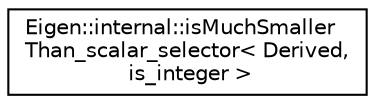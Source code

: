 digraph "Graphical Class Hierarchy"
{
  edge [fontname="Helvetica",fontsize="10",labelfontname="Helvetica",labelfontsize="10"];
  node [fontname="Helvetica",fontsize="10",shape=record];
  rankdir="LR";
  Node1 [label="Eigen::internal::isMuchSmaller\lThan_scalar_selector\< Derived,\l is_integer \>",height=0.2,width=0.4,color="black", fillcolor="white", style="filled",URL="$struct_eigen_1_1internal_1_1is_much_smaller_than__scalar__selector.html"];
}
